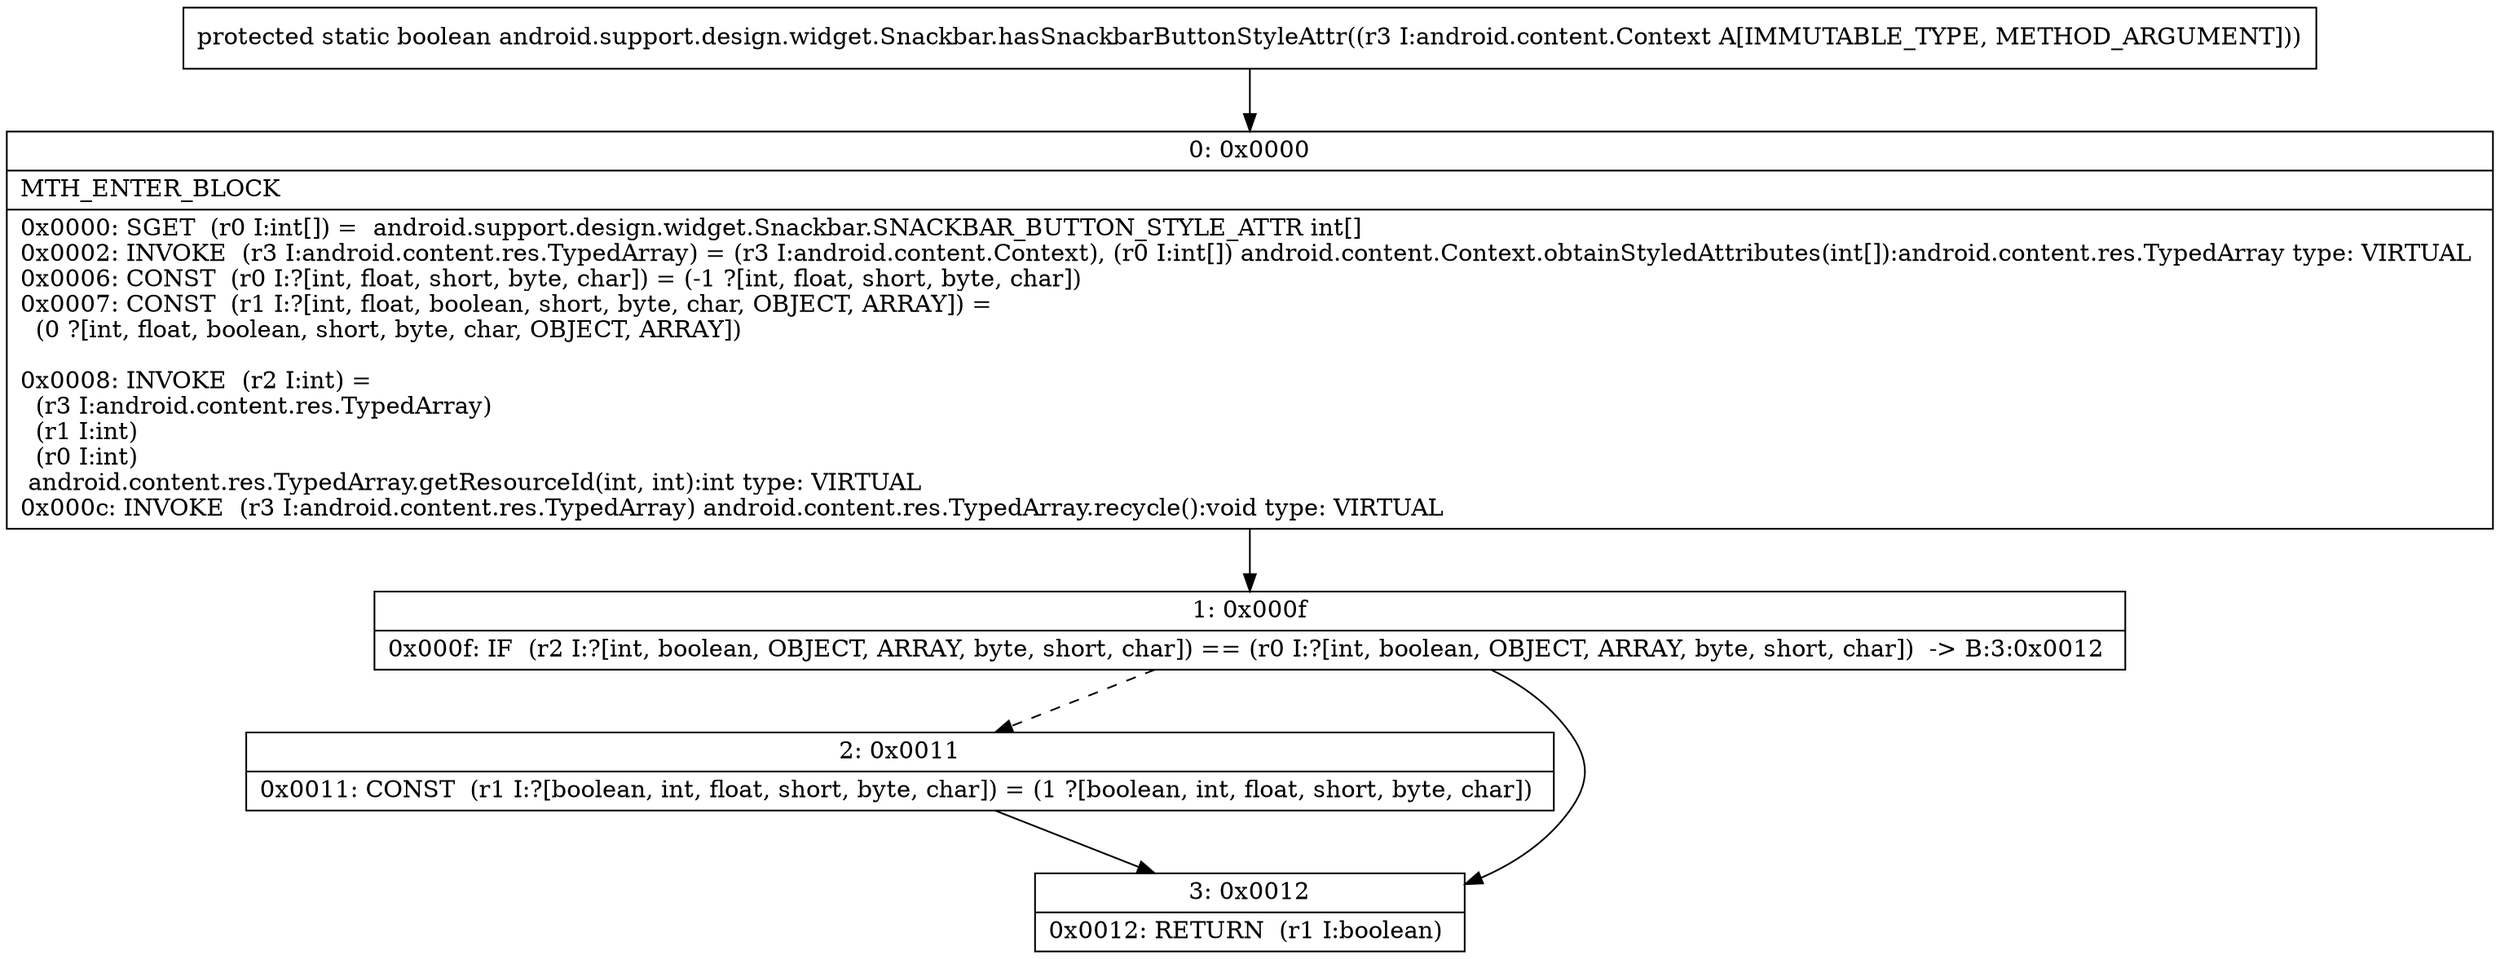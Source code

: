 digraph "CFG forandroid.support.design.widget.Snackbar.hasSnackbarButtonStyleAttr(Landroid\/content\/Context;)Z" {
Node_0 [shape=record,label="{0\:\ 0x0000|MTH_ENTER_BLOCK\l|0x0000: SGET  (r0 I:int[]) =  android.support.design.widget.Snackbar.SNACKBAR_BUTTON_STYLE_ATTR int[] \l0x0002: INVOKE  (r3 I:android.content.res.TypedArray) = (r3 I:android.content.Context), (r0 I:int[]) android.content.Context.obtainStyledAttributes(int[]):android.content.res.TypedArray type: VIRTUAL \l0x0006: CONST  (r0 I:?[int, float, short, byte, char]) = (\-1 ?[int, float, short, byte, char]) \l0x0007: CONST  (r1 I:?[int, float, boolean, short, byte, char, OBJECT, ARRAY]) = \l  (0 ?[int, float, boolean, short, byte, char, OBJECT, ARRAY])\l \l0x0008: INVOKE  (r2 I:int) = \l  (r3 I:android.content.res.TypedArray)\l  (r1 I:int)\l  (r0 I:int)\l android.content.res.TypedArray.getResourceId(int, int):int type: VIRTUAL \l0x000c: INVOKE  (r3 I:android.content.res.TypedArray) android.content.res.TypedArray.recycle():void type: VIRTUAL \l}"];
Node_1 [shape=record,label="{1\:\ 0x000f|0x000f: IF  (r2 I:?[int, boolean, OBJECT, ARRAY, byte, short, char]) == (r0 I:?[int, boolean, OBJECT, ARRAY, byte, short, char])  \-\> B:3:0x0012 \l}"];
Node_2 [shape=record,label="{2\:\ 0x0011|0x0011: CONST  (r1 I:?[boolean, int, float, short, byte, char]) = (1 ?[boolean, int, float, short, byte, char]) \l}"];
Node_3 [shape=record,label="{3\:\ 0x0012|0x0012: RETURN  (r1 I:boolean) \l}"];
MethodNode[shape=record,label="{protected static boolean android.support.design.widget.Snackbar.hasSnackbarButtonStyleAttr((r3 I:android.content.Context A[IMMUTABLE_TYPE, METHOD_ARGUMENT])) }"];
MethodNode -> Node_0;
Node_0 -> Node_1;
Node_1 -> Node_2[style=dashed];
Node_1 -> Node_3;
Node_2 -> Node_3;
}

